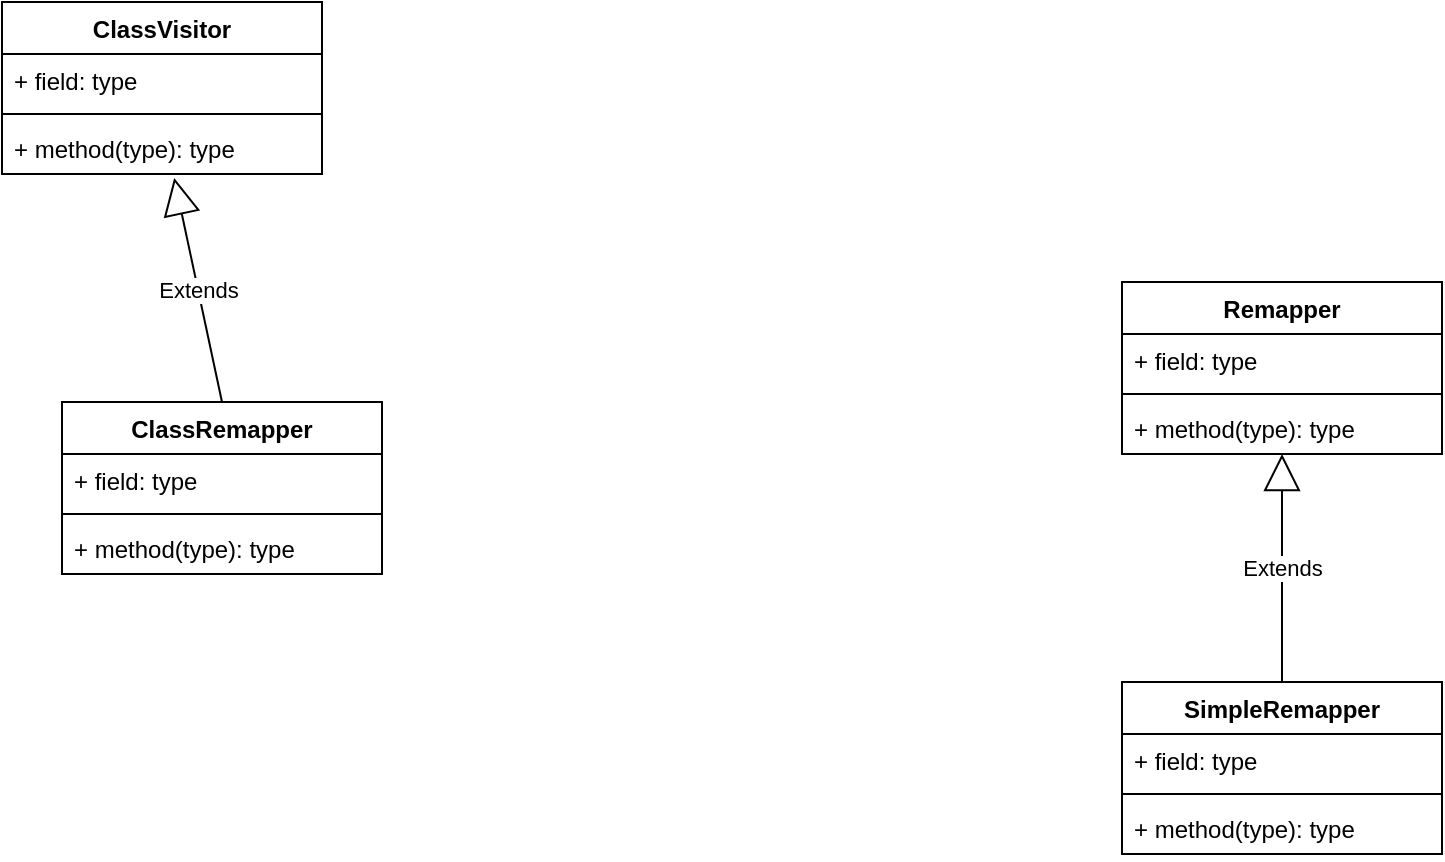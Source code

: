 <mxfile version="13.9.8" type="device"><diagram id="K-d7FCIV398v-LgoJWTb" name="第 1 页"><mxGraphModel dx="1186" dy="595" grid="1" gridSize="10" guides="1" tooltips="1" connect="1" arrows="1" fold="1" page="1" pageScale="1" pageWidth="3300" pageHeight="4681" math="0" shadow="0"><root><mxCell id="0"/><mxCell id="1" parent="0"/><mxCell id="oS9p0jvnCdqIiZ_cIXj1-1" value="ClassRemapper" style="swimlane;fontStyle=1;align=center;verticalAlign=top;childLayout=stackLayout;horizontal=1;startSize=26;horizontalStack=0;resizeParent=1;resizeParentMax=0;resizeLast=0;collapsible=1;marginBottom=0;" parent="1" vertex="1"><mxGeometry x="540" y="290" width="160" height="86" as="geometry"/></mxCell><mxCell id="oS9p0jvnCdqIiZ_cIXj1-9" value="Extends" style="endArrow=block;endSize=16;endFill=0;html=1;entryX=0.538;entryY=1.077;entryDx=0;entryDy=0;entryPerimeter=0;" parent="oS9p0jvnCdqIiZ_cIXj1-1" target="oS9p0jvnCdqIiZ_cIXj1-8" edge="1"><mxGeometry width="160" relative="1" as="geometry"><mxPoint x="80" as="sourcePoint"/><mxPoint x="240" as="targetPoint"/></mxGeometry></mxCell><mxCell id="oS9p0jvnCdqIiZ_cIXj1-2" value="+ field: type" style="text;strokeColor=none;fillColor=none;align=left;verticalAlign=top;spacingLeft=4;spacingRight=4;overflow=hidden;rotatable=0;points=[[0,0.5],[1,0.5]];portConstraint=eastwest;" parent="oS9p0jvnCdqIiZ_cIXj1-1" vertex="1"><mxGeometry y="26" width="160" height="26" as="geometry"/></mxCell><mxCell id="oS9p0jvnCdqIiZ_cIXj1-3" value="" style="line;strokeWidth=1;fillColor=none;align=left;verticalAlign=middle;spacingTop=-1;spacingLeft=3;spacingRight=3;rotatable=0;labelPosition=right;points=[];portConstraint=eastwest;" parent="oS9p0jvnCdqIiZ_cIXj1-1" vertex="1"><mxGeometry y="52" width="160" height="8" as="geometry"/></mxCell><mxCell id="oS9p0jvnCdqIiZ_cIXj1-4" value="+ method(type): type" style="text;strokeColor=none;fillColor=none;align=left;verticalAlign=top;spacingLeft=4;spacingRight=4;overflow=hidden;rotatable=0;points=[[0,0.5],[1,0.5]];portConstraint=eastwest;" parent="oS9p0jvnCdqIiZ_cIXj1-1" vertex="1"><mxGeometry y="60" width="160" height="26" as="geometry"/></mxCell><mxCell id="oS9p0jvnCdqIiZ_cIXj1-5" value="ClassVisitor" style="swimlane;fontStyle=1;align=center;verticalAlign=top;childLayout=stackLayout;horizontal=1;startSize=26;horizontalStack=0;resizeParent=1;resizeParentMax=0;resizeLast=0;collapsible=1;marginBottom=0;" parent="1" vertex="1"><mxGeometry x="510" y="90" width="160" height="86" as="geometry"/></mxCell><mxCell id="oS9p0jvnCdqIiZ_cIXj1-6" value="+ field: type" style="text;strokeColor=none;fillColor=none;align=left;verticalAlign=top;spacingLeft=4;spacingRight=4;overflow=hidden;rotatable=0;points=[[0,0.5],[1,0.5]];portConstraint=eastwest;" parent="oS9p0jvnCdqIiZ_cIXj1-5" vertex="1"><mxGeometry y="26" width="160" height="26" as="geometry"/></mxCell><mxCell id="oS9p0jvnCdqIiZ_cIXj1-7" value="" style="line;strokeWidth=1;fillColor=none;align=left;verticalAlign=middle;spacingTop=-1;spacingLeft=3;spacingRight=3;rotatable=0;labelPosition=right;points=[];portConstraint=eastwest;" parent="oS9p0jvnCdqIiZ_cIXj1-5" vertex="1"><mxGeometry y="52" width="160" height="8" as="geometry"/></mxCell><mxCell id="oS9p0jvnCdqIiZ_cIXj1-8" value="+ method(type): type" style="text;strokeColor=none;fillColor=none;align=left;verticalAlign=top;spacingLeft=4;spacingRight=4;overflow=hidden;rotatable=0;points=[[0,0.5],[1,0.5]];portConstraint=eastwest;" parent="oS9p0jvnCdqIiZ_cIXj1-5" vertex="1"><mxGeometry y="60" width="160" height="26" as="geometry"/></mxCell><mxCell id="oS9p0jvnCdqIiZ_cIXj1-10" value="Remapper" style="swimlane;fontStyle=1;align=center;verticalAlign=top;childLayout=stackLayout;horizontal=1;startSize=26;horizontalStack=0;resizeParent=1;resizeParentMax=0;resizeLast=0;collapsible=1;marginBottom=0;" parent="1" vertex="1"><mxGeometry x="1070" y="230" width="160" height="86" as="geometry"/></mxCell><mxCell id="oS9p0jvnCdqIiZ_cIXj1-11" value="+ field: type" style="text;strokeColor=none;fillColor=none;align=left;verticalAlign=top;spacingLeft=4;spacingRight=4;overflow=hidden;rotatable=0;points=[[0,0.5],[1,0.5]];portConstraint=eastwest;" parent="oS9p0jvnCdqIiZ_cIXj1-10" vertex="1"><mxGeometry y="26" width="160" height="26" as="geometry"/></mxCell><mxCell id="oS9p0jvnCdqIiZ_cIXj1-12" value="" style="line;strokeWidth=1;fillColor=none;align=left;verticalAlign=middle;spacingTop=-1;spacingLeft=3;spacingRight=3;rotatable=0;labelPosition=right;points=[];portConstraint=eastwest;" parent="oS9p0jvnCdqIiZ_cIXj1-10" vertex="1"><mxGeometry y="52" width="160" height="8" as="geometry"/></mxCell><mxCell id="oS9p0jvnCdqIiZ_cIXj1-13" value="+ method(type): type" style="text;strokeColor=none;fillColor=none;align=left;verticalAlign=top;spacingLeft=4;spacingRight=4;overflow=hidden;rotatable=0;points=[[0,0.5],[1,0.5]];portConstraint=eastwest;" parent="oS9p0jvnCdqIiZ_cIXj1-10" vertex="1"><mxGeometry y="60" width="160" height="26" as="geometry"/></mxCell><mxCell id="oS9p0jvnCdqIiZ_cIXj1-14" value="SimpleRemapper" style="swimlane;fontStyle=1;align=center;verticalAlign=top;childLayout=stackLayout;horizontal=1;startSize=26;horizontalStack=0;resizeParent=1;resizeParentMax=0;resizeLast=0;collapsible=1;marginBottom=0;" parent="1" vertex="1"><mxGeometry x="1070" y="430" width="160" height="86" as="geometry"/></mxCell><mxCell id="oS9p0jvnCdqIiZ_cIXj1-18" value="Extends" style="endArrow=block;endSize=16;endFill=0;html=1;" parent="oS9p0jvnCdqIiZ_cIXj1-14" target="oS9p0jvnCdqIiZ_cIXj1-13" edge="1"><mxGeometry width="160" relative="1" as="geometry"><mxPoint x="80" as="sourcePoint"/><mxPoint x="240" as="targetPoint"/></mxGeometry></mxCell><mxCell id="oS9p0jvnCdqIiZ_cIXj1-15" value="+ field: type" style="text;strokeColor=none;fillColor=none;align=left;verticalAlign=top;spacingLeft=4;spacingRight=4;overflow=hidden;rotatable=0;points=[[0,0.5],[1,0.5]];portConstraint=eastwest;" parent="oS9p0jvnCdqIiZ_cIXj1-14" vertex="1"><mxGeometry y="26" width="160" height="26" as="geometry"/></mxCell><mxCell id="oS9p0jvnCdqIiZ_cIXj1-16" value="" style="line;strokeWidth=1;fillColor=none;align=left;verticalAlign=middle;spacingTop=-1;spacingLeft=3;spacingRight=3;rotatable=0;labelPosition=right;points=[];portConstraint=eastwest;" parent="oS9p0jvnCdqIiZ_cIXj1-14" vertex="1"><mxGeometry y="52" width="160" height="8" as="geometry"/></mxCell><mxCell id="oS9p0jvnCdqIiZ_cIXj1-17" value="+ method(type): type" style="text;strokeColor=none;fillColor=none;align=left;verticalAlign=top;spacingLeft=4;spacingRight=4;overflow=hidden;rotatable=0;points=[[0,0.5],[1,0.5]];portConstraint=eastwest;" parent="oS9p0jvnCdqIiZ_cIXj1-14" vertex="1"><mxGeometry y="60" width="160" height="26" as="geometry"/></mxCell></root></mxGraphModel></diagram></mxfile>